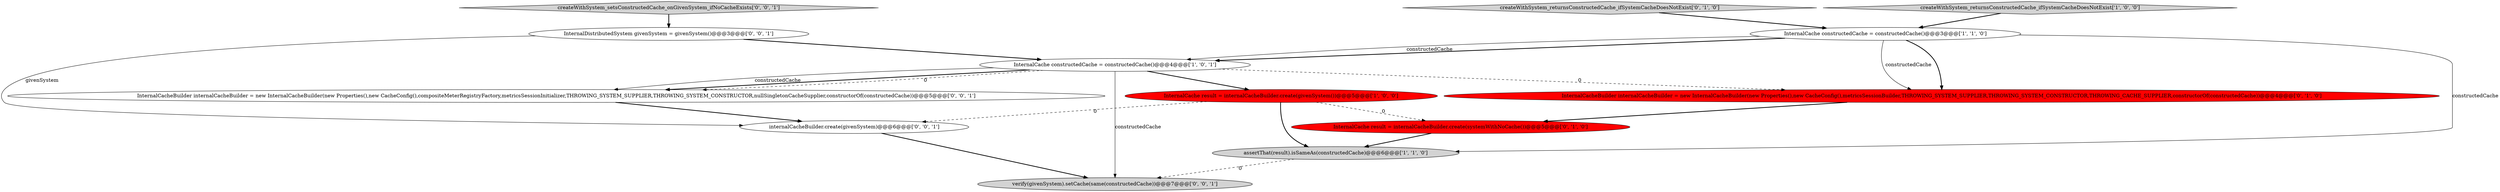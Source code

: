 digraph {
4 [style = filled, label = "createWithSystem_returnsConstructedCache_ifSystemCacheDoesNotExist['1', '0', '0']", fillcolor = lightgray, shape = diamond image = "AAA0AAABBB1BBB"];
10 [style = filled, label = "internalCacheBuilder.create(givenSystem)@@@6@@@['0', '0', '1']", fillcolor = white, shape = ellipse image = "AAA0AAABBB3BBB"];
12 [style = filled, label = "InternalCacheBuilder internalCacheBuilder = new InternalCacheBuilder(new Properties(),new CacheConfig(),compositeMeterRegistryFactory,metricsSessionInitializer,THROWING_SYSTEM_SUPPLIER,THROWING_SYSTEM_CONSTRUCTOR,nullSingletonCacheSupplier,constructorOf(constructedCache))@@@5@@@['0', '0', '1']", fillcolor = white, shape = ellipse image = "AAA0AAABBB3BBB"];
3 [style = filled, label = "InternalCache constructedCache = constructedCache()@@@4@@@['1', '0', '1']", fillcolor = white, shape = ellipse image = "AAA0AAABBB1BBB"];
8 [style = filled, label = "verify(givenSystem).setCache(same(constructedCache))@@@7@@@['0', '0', '1']", fillcolor = lightgray, shape = ellipse image = "AAA0AAABBB3BBB"];
7 [style = filled, label = "InternalCacheBuilder internalCacheBuilder = new InternalCacheBuilder(new Properties(),new CacheConfig(),metricsSessionBuilder,THROWING_SYSTEM_SUPPLIER,THROWING_SYSTEM_CONSTRUCTOR,THROWING_CACHE_SUPPLIER,constructorOf(constructedCache))@@@4@@@['0', '1', '0']", fillcolor = red, shape = ellipse image = "AAA1AAABBB2BBB"];
11 [style = filled, label = "InternalDistributedSystem givenSystem = givenSystem()@@@3@@@['0', '0', '1']", fillcolor = white, shape = ellipse image = "AAA0AAABBB3BBB"];
5 [style = filled, label = "InternalCache result = internalCacheBuilder.create(systemWithNoCache())@@@5@@@['0', '1', '0']", fillcolor = red, shape = ellipse image = "AAA1AAABBB2BBB"];
1 [style = filled, label = "assertThat(result).isSameAs(constructedCache)@@@6@@@['1', '1', '0']", fillcolor = lightgray, shape = ellipse image = "AAA0AAABBB1BBB"];
0 [style = filled, label = "InternalCache constructedCache = constructedCache()@@@3@@@['1', '1', '0']", fillcolor = white, shape = ellipse image = "AAA0AAABBB1BBB"];
6 [style = filled, label = "createWithSystem_returnsConstructedCache_ifSystemCacheDoesNotExist['0', '1', '0']", fillcolor = lightgray, shape = diamond image = "AAA0AAABBB2BBB"];
2 [style = filled, label = "InternalCache result = internalCacheBuilder.create(givenSystem())@@@5@@@['1', '0', '0']", fillcolor = red, shape = ellipse image = "AAA1AAABBB1BBB"];
9 [style = filled, label = "createWithSystem_setsConstructedCache_onGivenSystem_ifNoCacheExists['0', '0', '1']", fillcolor = lightgray, shape = diamond image = "AAA0AAABBB3BBB"];
0->3 [style = bold, label=""];
9->11 [style = bold, label=""];
3->7 [style = dashed, label="0"];
3->8 [style = solid, label="constructedCache"];
2->1 [style = bold, label=""];
6->0 [style = bold, label=""];
3->12 [style = bold, label=""];
0->3 [style = solid, label="constructedCache"];
2->10 [style = dashed, label="0"];
4->0 [style = bold, label=""];
11->10 [style = solid, label="givenSystem"];
0->7 [style = bold, label=""];
5->1 [style = bold, label=""];
2->5 [style = dashed, label="0"];
7->5 [style = bold, label=""];
12->10 [style = bold, label=""];
3->12 [style = dashed, label="0"];
3->2 [style = bold, label=""];
10->8 [style = bold, label=""];
3->12 [style = solid, label="constructedCache"];
0->7 [style = solid, label="constructedCache"];
11->3 [style = bold, label=""];
1->8 [style = dashed, label="0"];
0->1 [style = solid, label="constructedCache"];
}

